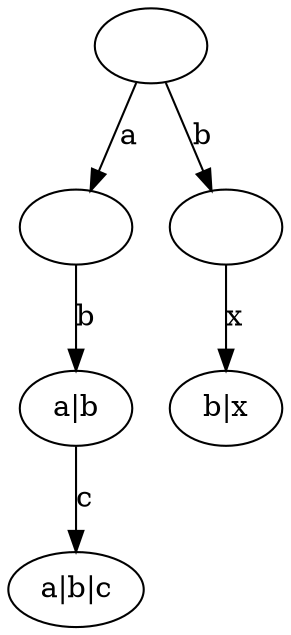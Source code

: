 digraph {

    root [label=""];
    abc [label="a|b|c"];
    ab [label="a|b"];
    bx [label="b|x"];
    a_ [label=""];
    b_ [label=""];

    root -> a_ [label="a"];
    root -> b_ [label="b"];
    a_ -> ab [label="b"];
    ab -> abc [label="c"];
    b_ -> bx [label="x"];
}
